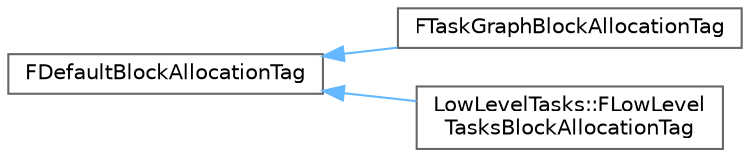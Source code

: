 digraph "Graphical Class Hierarchy"
{
 // INTERACTIVE_SVG=YES
 // LATEX_PDF_SIZE
  bgcolor="transparent";
  edge [fontname=Helvetica,fontsize=10,labelfontname=Helvetica,labelfontsize=10];
  node [fontname=Helvetica,fontsize=10,shape=box,height=0.2,width=0.4];
  rankdir="LR";
  Node0 [id="Node000000",label="FDefaultBlockAllocationTag",height=0.2,width=0.4,color="grey40", fillcolor="white", style="filled",URL="$df/de2/structFDefaultBlockAllocationTag.html",tooltip=" "];
  Node0 -> Node1 [id="edge3692_Node000000_Node000001",dir="back",color="steelblue1",style="solid",tooltip=" "];
  Node1 [id="Node000001",label="FTaskGraphBlockAllocationTag",height=0.2,width=0.4,color="grey40", fillcolor="white", style="filled",URL="$d0/d04/structFTaskGraphBlockAllocationTag.html",tooltip=" "];
  Node0 -> Node2 [id="edge3693_Node000000_Node000002",dir="back",color="steelblue1",style="solid",tooltip=" "];
  Node2 [id="Node000002",label="LowLevelTasks::FLowLevel\lTasksBlockAllocationTag",height=0.2,width=0.4,color="grey40", fillcolor="white", style="filled",URL="$d4/df6/structLowLevelTasks_1_1FLowLevelTasksBlockAllocationTag.html",tooltip=" "];
}
